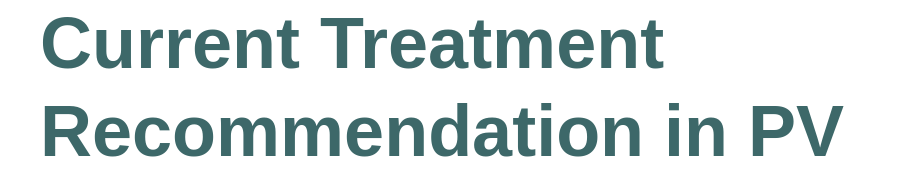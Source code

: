 <mxfile version="24.8.3">
  <diagram name="Page-1" id="Ox2SdCaKNfchT7UIa81W">
    <mxGraphModel dx="1434" dy="820" grid="1" gridSize="10" guides="1" tooltips="1" connect="1" arrows="1" fold="1" page="1" pageScale="1" pageWidth="850" pageHeight="1100" math="0" shadow="0">
      <root>
        <mxCell id="0" />
        <mxCell id="1" parent="0" />
        <mxCell id="PWN9BrEdTHpeWCSvFBOd-1" value="Current Treatment Recommendation in PV" style="text;html=1;align=left;verticalAlign=middle;whiteSpace=wrap;rounded=0;fontFamily=Helvetica;fontSize=36;fontColor=#3D6869;labelBackgroundColor=default;fontStyle=1;textShadow=0;spacing=20;" vertex="1" parent="1">
          <mxGeometry x="140" y="280" width="460" height="30" as="geometry" />
        </mxCell>
      </root>
    </mxGraphModel>
  </diagram>
</mxfile>
